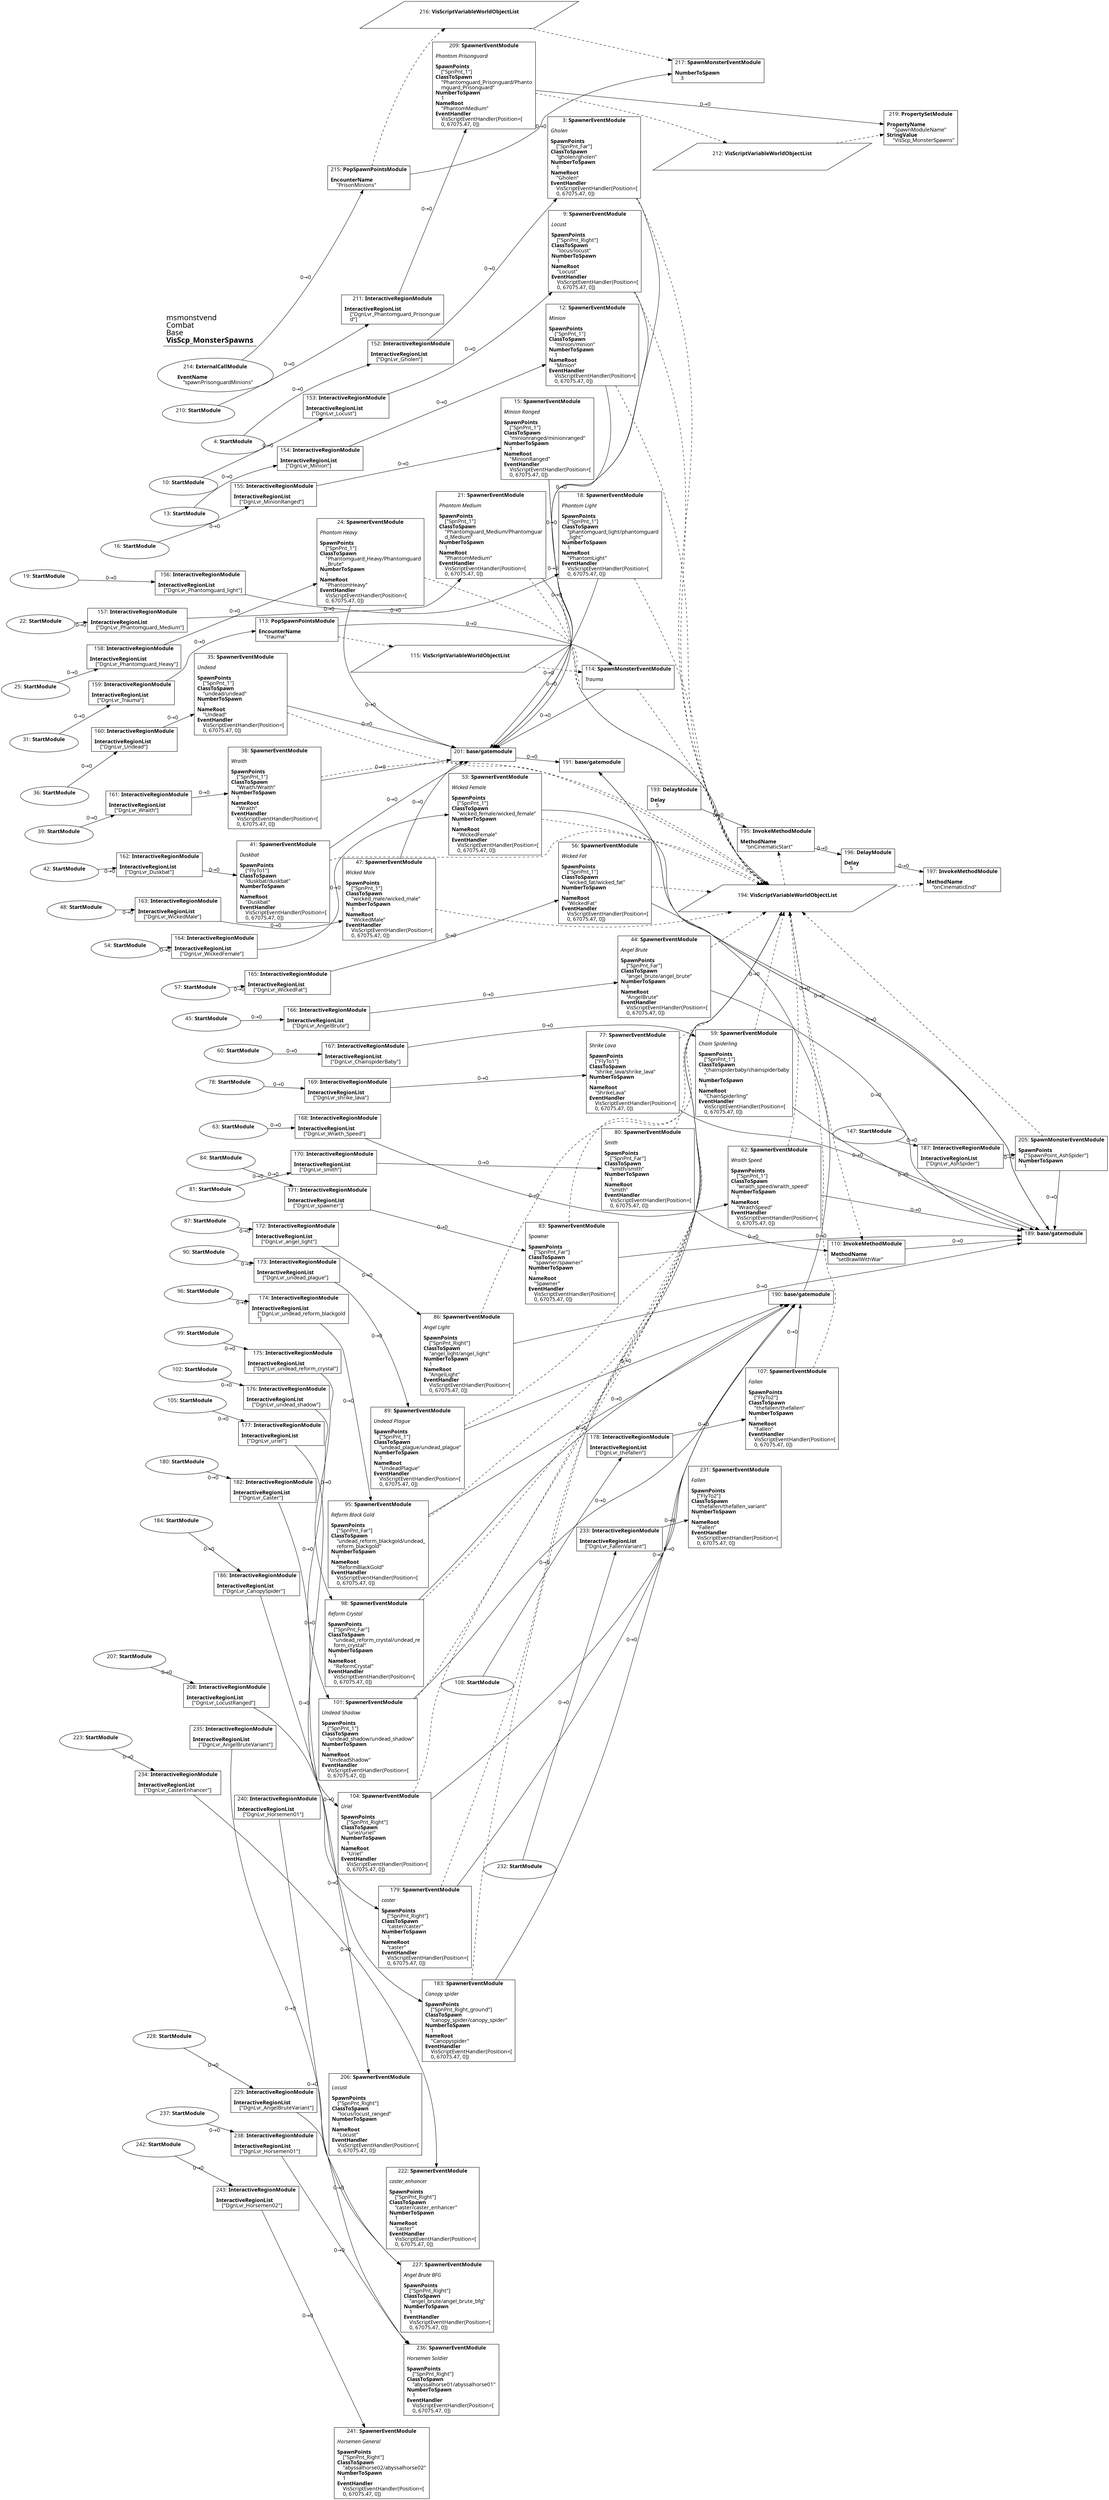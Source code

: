 digraph {
    layout = fdp;
    overlap = prism;
    sep = "+16";
    splines = spline;

    node [ shape = box ];

    graph [ fontname = "Segoe UI" ];
    node [ fontname = "Segoe UI" ];
    edge [ fontname = "Segoe UI" ];

    3 [ label = <3: <b>SpawnerEventModule</b><br/><br/><i>Gholen<br align="left"/></i><br align="left"/><b>SpawnPoints</b><br align="left"/>    [&quot;SpnPnt_Far&quot;]<br align="left"/><b>ClassToSpawn</b><br align="left"/>    &quot;gholen/gholen&quot;<br align="left"/><b>NumberToSpawn</b><br align="left"/>    1<br align="left"/><b>NameRoot</b><br align="left"/>    &quot;Gholen&quot;<br align="left"/><b>EventHandler</b><br align="left"/>    VisScriptEventHandler(Position=[<br align="left"/>    0, 67075.47, 0])<br align="left"/>> ];
    3 [ pos = "0.64400005,-0.109000005!" ];
    3 -> 201 [ label = "0→0" ];
    3 -> 194 [ style = dashed ];

    4 [ label = <4: <b>StartModule</b><br/><br/>> ];
    4 [ shape = oval ]
    4 [ pos = "0.192,-0.109000005!" ];
    4 -> 152 [ label = "0→0" ];

    9 [ label = <9: <b>SpawnerEventModule</b><br/><br/><i>Locust<br align="left"/></i><br align="left"/><b>SpawnPoints</b><br align="left"/>    [&quot;SpnPnt_Right&quot;]<br align="left"/><b>ClassToSpawn</b><br align="left"/>    &quot;locus/locust&quot;<br align="left"/><b>NumberToSpawn</b><br align="left"/>    1<br align="left"/><b>NameRoot</b><br align="left"/>    &quot;Locust&quot;<br align="left"/><b>EventHandler</b><br align="left"/>    VisScriptEventHandler(Position=[<br align="left"/>    0, 67075.47, 0])<br align="left"/>> ];
    9 [ pos = "0.64400005,-0.29700002!" ];
    9 -> 201 [ label = "0→0" ];
    9 -> 194 [ style = dashed ];

    10 [ label = <10: <b>StartModule</b><br/><br/>> ];
    10 [ shape = oval ]
    10 [ pos = "0.192,-0.298!" ];
    10 -> 153 [ label = "0→0" ];

    12 [ label = <12: <b>SpawnerEventModule</b><br/><br/><i>Minion<br align="left"/></i><br align="left"/><b>SpawnPoints</b><br align="left"/>    [&quot;SpnPnt_1&quot;]<br align="left"/><b>ClassToSpawn</b><br align="left"/>    &quot;minion/minion&quot;<br align="left"/><b>NumberToSpawn</b><br align="left"/>    1<br align="left"/><b>NameRoot</b><br align="left"/>    &quot;Minion&quot;<br align="left"/><b>EventHandler</b><br align="left"/>    VisScriptEventHandler(Position=[<br align="left"/>    0, 67075.47, 0])<br align="left"/>> ];
    12 [ pos = "0.648,-0.48100004!" ];
    12 -> 201 [ label = "0→0" ];
    12 -> 194 [ style = dashed ];

    13 [ label = <13: <b>StartModule</b><br/><br/>> ];
    13 [ shape = oval ]
    13 [ pos = "0.18800001,-0.46800002!" ];
    13 -> 154 [ label = "0→0" ];

    15 [ label = <15: <b>SpawnerEventModule</b><br/><br/><i>Minion Ranged<br align="left"/></i><br align="left"/><b>SpawnPoints</b><br align="left"/>    [&quot;SpnPnt_1&quot;]<br align="left"/><b>ClassToSpawn</b><br align="left"/>    &quot;minionranged/minionranged&quot;<br align="left"/><b>NumberToSpawn</b><br align="left"/>    1<br align="left"/><b>NameRoot</b><br align="left"/>    &quot;MinionRanged&quot;<br align="left"/><b>EventHandler</b><br align="left"/>    VisScriptEventHandler(Position=[<br align="left"/>    0, 67075.47, 0])<br align="left"/>> ];
    15 [ pos = "0.64900005,-0.671!" ];
    15 -> 201 [ label = "0→0" ];
    15 -> 194 [ style = dashed ];

    16 [ label = <16: <b>StartModule</b><br/><br/>> ];
    16 [ shape = oval ]
    16 [ pos = "0.186,-0.65900004!" ];
    16 -> 155 [ label = "0→0" ];

    18 [ label = <18: <b>SpawnerEventModule</b><br/><br/><i>Phantom Light<br align="left"/></i><br align="left"/><b>SpawnPoints</b><br align="left"/>    [&quot;SpnPnt_1&quot;]<br align="left"/><b>ClassToSpawn</b><br align="left"/>    &quot;phantomguard_light/phantomguard<br align="left"/>    _light&quot;<br align="left"/><b>NumberToSpawn</b><br align="left"/>    1<br align="left"/><b>NameRoot</b><br align="left"/>    &quot;PhantomLight&quot;<br align="left"/><b>EventHandler</b><br align="left"/>    VisScriptEventHandler(Position=[<br align="left"/>    0, 67075.47, 0])<br align="left"/>> ];
    18 [ pos = "0.68700004,-0.88000005!" ];
    18 -> 201 [ label = "0→0" ];
    18 -> 194 [ style = dashed ];

    19 [ label = <19: <b>StartModule</b><br/><br/>> ];
    19 [ shape = oval ]
    19 [ pos = "0.185,-0.9110001!" ];
    19 -> 156 [ label = "0→0" ];

    21 [ label = <21: <b>SpawnerEventModule</b><br/><br/><i>Phantom Medium<br align="left"/></i><br align="left"/><b>SpawnPoints</b><br align="left"/>    [&quot;SpnPnt_1&quot;]<br align="left"/><b>ClassToSpawn</b><br align="left"/>    &quot;Phantomguard_Medium/Phantomguar<br align="left"/>    d_Medium&quot;<br align="left"/><b>NumberToSpawn</b><br align="left"/>    1<br align="left"/><b>NameRoot</b><br align="left"/>    &quot;PhantomMedium&quot;<br align="left"/><b>EventHandler</b><br align="left"/>    VisScriptEventHandler(Position=[<br align="left"/>    0, 67075.47, 0])<br align="left"/>> ];
    21 [ pos = "0.68,-1.0830001!" ];
    21 -> 201 [ label = "0→0" ];
    21 -> 194 [ style = dashed ];

    22 [ label = <22: <b>StartModule</b><br/><br/>> ];
    22 [ shape = oval ]
    22 [ pos = "0.18300001,-1.0940001!" ];
    22 -> 157 [ label = "0→0" ];

    24 [ label = <24: <b>SpawnerEventModule</b><br/><br/><i>Phantom Heavy<br align="left"/></i><br align="left"/><b>SpawnPoints</b><br align="left"/>    [&quot;SpnPnt_1&quot;]<br align="left"/><b>ClassToSpawn</b><br align="left"/>    &quot;Phantomguard_Heavy/Phantomguard<br align="left"/>    _Brute&quot;<br align="left"/><b>NumberToSpawn</b><br align="left"/>    1<br align="left"/><b>NameRoot</b><br align="left"/>    &quot;PhantomHeavy&quot;<br align="left"/><b>EventHandler</b><br align="left"/>    VisScriptEventHandler(Position=[<br align="left"/>    0, 67075.47, 0])<br align="left"/>> ];
    24 [ pos = "0.683,-1.273!" ];
    24 -> 201 [ label = "0→0" ];
    24 -> 194 [ style = dashed ];

    25 [ label = <25: <b>StartModule</b><br/><br/>> ];
    25 [ shape = oval ]
    25 [ pos = "0.19000001,-1.286!" ];
    25 -> 158 [ label = "0→0" ];

    31 [ label = <31: <b>StartModule</b><br/><br/>> ];
    31 [ shape = oval ]
    31 [ pos = "0.17300001,-1.501!" ];
    31 -> 159 [ label = "0→0" ];

    35 [ label = <35: <b>SpawnerEventModule</b><br/><br/><i>Undead<br align="left"/></i><br align="left"/><b>SpawnPoints</b><br align="left"/>    [&quot;SpnPnt_1&quot;]<br align="left"/><b>ClassToSpawn</b><br align="left"/>    &quot;undead/undead&quot;<br align="left"/><b>NumberToSpawn</b><br align="left"/>    1<br align="left"/><b>NameRoot</b><br align="left"/>    &quot;Undead&quot;<br align="left"/><b>EventHandler</b><br align="left"/>    VisScriptEventHandler(Position=[<br align="left"/>    0, 67075.47, 0])<br align="left"/>> ];
    35 [ pos = "0.72700006,-1.718!" ];
    35 -> 201 [ label = "0→0" ];
    35 -> 194 [ style = dashed ];

    36 [ label = <36: <b>StartModule</b><br/><br/>> ];
    36 [ shape = oval ]
    36 [ pos = "0.18400002,-1.718!" ];
    36 -> 160 [ label = "0→0" ];

    38 [ label = <38: <b>SpawnerEventModule</b><br/><br/><i>Wraith<br align="left"/></i><br align="left"/><b>SpawnPoints</b><br align="left"/>    [&quot;SpnPnt_1&quot;]<br align="left"/><b>ClassToSpawn</b><br align="left"/>    &quot;Wraith/Wraith&quot;<br align="left"/><b>NumberToSpawn</b><br align="left"/>    1<br align="left"/><b>NameRoot</b><br align="left"/>    &quot;Wraith&quot;<br align="left"/><b>EventHandler</b><br align="left"/>    VisScriptEventHandler(Position=[<br align="left"/>    0, 67075.47, 0])<br align="left"/>> ];
    38 [ pos = "0.73600006,-1.9330001!" ];
    38 -> 201 [ label = "0→0" ];
    38 -> 194 [ style = dashed ];

    39 [ label = <39: <b>StartModule</b><br/><br/>> ];
    39 [ shape = oval ]
    39 [ pos = "0.19100001,-1.9330001!" ];
    39 -> 161 [ label = "0→0" ];

    41 [ label = <41: <b>SpawnerEventModule</b><br/><br/><i>Duskbat<br align="left"/></i><br align="left"/><b>SpawnPoints</b><br align="left"/>    [&quot;FlyTo1&quot;]<br align="left"/><b>ClassToSpawn</b><br align="left"/>    &quot;duskbat/duskbat&quot;<br align="left"/><b>NumberToSpawn</b><br align="left"/>    1<br align="left"/><b>NameRoot</b><br align="left"/>    &quot;Duskbat&quot;<br align="left"/><b>EventHandler</b><br align="left"/>    VisScriptEventHandler(Position=[<br align="left"/>    0, 67075.47, 0])<br align="left"/>> ];
    41 [ pos = "0.74700004,-2.1490002!" ];
    41 -> 201 [ label = "0→0" ];
    41 -> 194 [ style = dashed ];

    42 [ label = <42: <b>StartModule</b><br/><br/>> ];
    42 [ shape = oval ]
    42 [ pos = "0.20400001,-2.15!" ];
    42 -> 162 [ label = "0→0" ];

    44 [ label = <44: <b>SpawnerEventModule</b><br/><br/><i>Angel Brute<br align="left"/></i><br align="left"/><b>SpawnPoints</b><br align="left"/>    [&quot;SpnPnt_Far&quot;]<br align="left"/><b>ClassToSpawn</b><br align="left"/>    &quot;angel_brute/angel_brute&quot;<br align="left"/><b>NumberToSpawn</b><br align="left"/>    1<br align="left"/><b>NameRoot</b><br align="left"/>    &quot;AngelBrute&quot;<br align="left"/><b>EventHandler</b><br align="left"/>    VisScriptEventHandler(Position=[<br align="left"/>    0, 67075.47, 0])<br align="left"/>> ];
    44 [ pos = "0.78000003,-3.131!" ];
    44 -> 189 [ label = "0→0" ];
    44 -> 194 [ style = dashed ];

    45 [ label = <45: <b>StartModule</b><br/><br/>> ];
    45 [ shape = oval ]
    45 [ pos = "0.23700002,-3.131!" ];
    45 -> 166 [ label = "0→0" ];

    47 [ label = <47: <b>SpawnerEventModule</b><br/><br/><i>Wicked Male<br align="left"/></i><br align="left"/><b>SpawnPoints</b><br align="left"/>    [&quot;SpnPnt_1&quot;]<br align="left"/><b>ClassToSpawn</b><br align="left"/>    &quot;wicked_male/wicked_male&quot;<br align="left"/><b>NumberToSpawn</b><br align="left"/>    1<br align="left"/><b>NameRoot</b><br align="left"/>    &quot;WickedMale&quot;<br align="left"/><b>EventHandler</b><br align="left"/>    VisScriptEventHandler(Position=[<br align="left"/>    0, 67075.47, 0])<br align="left"/>> ];
    47 [ pos = "0.75500005,-2.3430002!" ];
    47 -> 201 [ label = "0→0" ];
    47 -> 194 [ style = dashed ];

    48 [ label = <48: <b>StartModule</b><br/><br/>> ];
    48 [ shape = oval ]
    48 [ pos = "0.21200001,-2.3430002!" ];
    48 -> 163 [ label = "0→0" ];

    53 [ label = <53: <b>SpawnerEventModule</b><br/><br/><i>Wicked Female<br align="left"/></i><br align="left"/><b>SpawnPoints</b><br align="left"/>    [&quot;SpnPnt_1&quot;]<br align="left"/><b>ClassToSpawn</b><br align="left"/>    &quot;wicked_female/wicked_female&quot;<br align="left"/><b>NumberToSpawn</b><br align="left"/>    1<br align="left"/><b>NameRoot</b><br align="left"/>    &quot;WickedFemale&quot;<br align="left"/><b>EventHandler</b><br align="left"/>    VisScriptEventHandler(Position=[<br align="left"/>    0, 67075.47, 0])<br align="left"/>> ];
    53 [ pos = "0.76100004,-2.7270002!" ];
    53 -> 189 [ label = "0→0" ];
    53 -> 194 [ style = dashed ];

    54 [ label = <54: <b>StartModule</b><br/><br/>> ];
    54 [ shape = oval ]
    54 [ pos = "0.21900001,-2.7270002!" ];
    54 -> 164 [ label = "0→0" ];

    56 [ label = <56: <b>SpawnerEventModule</b><br/><br/><i>Wicked Fat<br align="left"/></i><br align="left"/><b>SpawnPoints</b><br align="left"/>    [&quot;SpnPnt_1&quot;]<br align="left"/><b>ClassToSpawn</b><br align="left"/>    &quot;wicked_fat/wicked_fat&quot;<br align="left"/><b>NumberToSpawn</b><br align="left"/>    1<br align="left"/><b>NameRoot</b><br align="left"/>    &quot;WickedFat&quot;<br align="left"/><b>EventHandler</b><br align="left"/>    VisScriptEventHandler(Position=[<br align="left"/>    0, 67075.47, 0])<br align="left"/>> ];
    56 [ pos = "0.77300006,-2.9380002!" ];
    56 -> 189 [ label = "0→0" ];
    56 -> 194 [ style = dashed ];

    57 [ label = <57: <b>StartModule</b><br/><br/>> ];
    57 [ shape = oval ]
    57 [ pos = "0.23200001,-2.9380002!" ];
    57 -> 165 [ label = "0→0" ];

    59 [ label = <59: <b>SpawnerEventModule</b><br/><br/><i>Chain Spiderling<br align="left"/></i><br align="left"/><b>SpawnPoints</b><br align="left"/>    [&quot;SpnPnt_1&quot;]<br align="left"/><b>ClassToSpawn</b><br align="left"/>    &quot;chainspiderbaby/chainspiderbaby<br align="left"/>    &quot;<br align="left"/><b>NumberToSpawn</b><br align="left"/>    1<br align="left"/><b>NameRoot</b><br align="left"/>    &quot;ChainSpiderling&quot;<br align="left"/><b>EventHandler</b><br align="left"/>    VisScriptEventHandler(Position=[<br align="left"/>    0, 67075.47, 0])<br align="left"/>> ];
    59 [ pos = "0.78700006,-3.3350003!" ];
    59 -> 189 [ label = "0→0" ];
    59 -> 194 [ style = dashed ];

    60 [ label = <60: <b>StartModule</b><br/><br/>> ];
    60 [ shape = oval ]
    60 [ pos = "0.24400002,-3.3320003!" ];
    60 -> 167 [ label = "0→0" ];

    62 [ label = <62: <b>SpawnerEventModule</b><br/><br/><i>Wraith Speed<br align="left"/></i><br align="left"/><b>SpawnPoints</b><br align="left"/>    [&quot;SpnPnt_1&quot;]<br align="left"/><b>ClassToSpawn</b><br align="left"/>    &quot;wraith_speed/wraith_speed&quot;<br align="left"/><b>NumberToSpawn</b><br align="left"/>    1<br align="left"/><b>NameRoot</b><br align="left"/>    &quot;WraithSpeed&quot;<br align="left"/><b>EventHandler</b><br align="left"/>    VisScriptEventHandler(Position=[<br align="left"/>    0, 67075.47, 0])<br align="left"/>> ];
    62 [ pos = "0.79200006,-3.548!" ];
    62 -> 189 [ label = "0→0" ];
    62 -> 194 [ style = dashed ];

    63 [ label = <63: <b>StartModule</b><br/><br/>> ];
    63 [ shape = oval ]
    63 [ pos = "0.25,-3.5160003!" ];
    63 -> 168 [ label = "0→0" ];

    77 [ label = <77: <b>SpawnerEventModule</b><br/><br/><i>Shrike Lava<br align="left"/></i><br align="left"/><b>SpawnPoints</b><br align="left"/>    [&quot;FlyTo1&quot;]<br align="left"/><b>ClassToSpawn</b><br align="left"/>    &quot;shrike_lava/shrike_lava&quot;<br align="left"/><b>NumberToSpawn</b><br align="left"/>    1<br align="left"/><b>NameRoot</b><br align="left"/>    &quot;ShrikeLava&quot;<br align="left"/><b>EventHandler</b><br align="left"/>    VisScriptEventHandler(Position=[<br align="left"/>    0, 67075.47, 0])<br align="left"/>> ];
    77 [ pos = "0.78000003,-4.0690002!" ];
    77 -> 189 [ label = "0→0" ];
    77 -> 194 [ style = dashed ];

    78 [ label = <78: <b>StartModule</b><br/><br/>> ];
    78 [ shape = oval ]
    78 [ pos = "0.24100001,-4.0690002!" ];
    78 -> 169 [ label = "0→0" ];

    80 [ label = <80: <b>SpawnerEventModule</b><br/><br/><i>Smith<br align="left"/></i><br align="left"/><b>SpawnPoints</b><br align="left"/>    [&quot;SpnPnt_Far&quot;]<br align="left"/><b>ClassToSpawn</b><br align="left"/>    &quot;smith/smith&quot;<br align="left"/><b>NumberToSpawn</b><br align="left"/>    1<br align="left"/><b>NameRoot</b><br align="left"/>    &quot;smith&quot;<br align="left"/><b>EventHandler</b><br align="left"/>    VisScriptEventHandler(Position=[<br align="left"/>    0, 67075.47, 0])<br align="left"/>> ];
    80 [ pos = "0.786,-4.262!" ];
    80 -> 110 [ label = "0→0" ];
    80 -> 194 [ style = dashed ];

    81 [ label = <81: <b>StartModule</b><br/><br/>> ];
    81 [ shape = oval ]
    81 [ pos = "0.245,-4.262!" ];
    81 -> 170 [ label = "0→0" ];

    83 [ label = <83: <b>SpawnerEventModule</b><br/><br/><i>Spawner<br align="left"/></i><br align="left"/><b>SpawnPoints</b><br align="left"/>    [&quot;SpnPnt_Far&quot;]<br align="left"/><b>ClassToSpawn</b><br align="left"/>    &quot;spawner/spawner&quot;<br align="left"/><b>NumberToSpawn</b><br align="left"/>    1<br align="left"/><b>NameRoot</b><br align="left"/>    &quot;Spawner&quot;<br align="left"/><b>EventHandler</b><br align="left"/>    VisScriptEventHandler(Position=[<br align="left"/>    0, 67075.47, 0])<br align="left"/>> ];
    83 [ pos = "0.79,-4.445!" ];
    83 -> 189 [ label = "0→0" ];
    83 -> 194 [ style = dashed ];

    84 [ label = <84: <b>StartModule</b><br/><br/>> ];
    84 [ shape = oval ]
    84 [ pos = "0.24900001,-4.445!" ];
    84 -> 171 [ label = "0→0" ];

    86 [ label = <86: <b>SpawnerEventModule</b><br/><br/><i>Angel Light<br align="left"/></i><br align="left"/><b>SpawnPoints</b><br align="left"/>    [&quot;SpnPnt_Right&quot;]<br align="left"/><b>ClassToSpawn</b><br align="left"/>    &quot;angel_light/angel_light&quot;<br align="left"/><b>NumberToSpawn</b><br align="left"/>    1<br align="left"/><b>NameRoot</b><br align="left"/>    &quot;AngelLight&quot;<br align="left"/><b>EventHandler</b><br align="left"/>    VisScriptEventHandler(Position=[<br align="left"/>    0, 67075.47, 0])<br align="left"/>> ];
    86 [ pos = "0.79200006,-4.625!" ];
    86 -> 189 [ label = "0→0" ];
    86 -> 194 [ style = dashed ];

    87 [ label = <87: <b>StartModule</b><br/><br/>> ];
    87 [ shape = oval ]
    87 [ pos = "0.25300002,-4.625!" ];
    87 -> 172 [ label = "0→0" ];

    89 [ label = <89: <b>SpawnerEventModule</b><br/><br/><i>Undead Plague<br align="left"/></i><br align="left"/><b>SpawnPoints</b><br align="left"/>    [&quot;SpnPnt_1&quot;]<br align="left"/><b>ClassToSpawn</b><br align="left"/>    &quot;undead_plague/undead_plague&quot;<br align="left"/><b>NumberToSpawn</b><br align="left"/>    1<br align="left"/><b>NameRoot</b><br align="left"/>    &quot;UndeadPlague&quot;<br align="left"/><b>EventHandler</b><br align="left"/>    VisScriptEventHandler(Position=[<br align="left"/>    0, 67075.47, 0])<br align="left"/>> ];
    89 [ pos = "0.80100006,-4.8100004!" ];
    89 -> 190 [ label = "0→0" ];
    89 -> 194 [ style = dashed ];

    90 [ label = <90: <b>StartModule</b><br/><br/>> ];
    90 [ shape = oval ]
    90 [ pos = "0.26200002,-4.8120003!" ];
    90 -> 173 [ label = "0→0" ];

    95 [ label = <95: <b>SpawnerEventModule</b><br/><br/><i>Reform Black Gold<br align="left"/></i><br align="left"/><b>SpawnPoints</b><br align="left"/>    [&quot;SpnPnt_Far&quot;]<br align="left"/><b>ClassToSpawn</b><br align="left"/>    &quot;undead_reform_blackgold/undead_<br align="left"/>    reform_blackgold&quot;<br align="left"/><b>NumberToSpawn</b><br align="left"/>    1<br align="left"/><b>NameRoot</b><br align="left"/>    &quot;ReformBlackGold&quot;<br align="left"/><b>EventHandler</b><br align="left"/>    VisScriptEventHandler(Position=[<br align="left"/>    0, 67075.47, 0])<br align="left"/>> ];
    95 [ pos = "0.80500007,-4.993!" ];
    95 -> 190 [ label = "0→0" ];
    95 -> 194 [ style = dashed ];

    96 [ label = <96: <b>StartModule</b><br/><br/>> ];
    96 [ shape = oval ]
    96 [ pos = "0.26700002,-4.993!" ];
    96 -> 174 [ label = "0→0" ];

    98 [ label = <98: <b>SpawnerEventModule</b><br/><br/><i>Reform Crystal<br align="left"/></i><br align="left"/><b>SpawnPoints</b><br align="left"/>    [&quot;SpnPnt_Far&quot;]<br align="left"/><b>ClassToSpawn</b><br align="left"/>    &quot;undead_reform_crystal/undead_re<br align="left"/>    form_crystal&quot;<br align="left"/><b>NumberToSpawn</b><br align="left"/>    1<br align="left"/><b>NameRoot</b><br align="left"/>    &quot;ReformCrystal&quot;<br align="left"/><b>EventHandler</b><br align="left"/>    VisScriptEventHandler(Position=[<br align="left"/>    0, 67075.47, 0])<br align="left"/>> ];
    98 [ pos = "0.809,-5.1720004!" ];
    98 -> 190 [ label = "0→0" ];
    98 -> 194 [ style = dashed ];

    99 [ label = <99: <b>StartModule</b><br/><br/>> ];
    99 [ shape = oval ]
    99 [ pos = "0.27,-5.1720004!" ];
    99 -> 175 [ label = "0→0" ];

    101 [ label = <101: <b>SpawnerEventModule</b><br/><br/><i>Undead Shadow<br align="left"/></i><br align="left"/><b>SpawnPoints</b><br align="left"/>    [&quot;SpnPnt_1&quot;]<br align="left"/><b>ClassToSpawn</b><br align="left"/>    &quot;undead_shadow/undead_shadow&quot;<br align="left"/><b>NumberToSpawn</b><br align="left"/>    1<br align="left"/><b>NameRoot</b><br align="left"/>    &quot;UndeadShadow&quot;<br align="left"/><b>EventHandler</b><br align="left"/>    VisScriptEventHandler(Position=[<br align="left"/>    0, 67075.47, 0])<br align="left"/>> ];
    101 [ pos = "0.814,-5.36!" ];
    101 -> 190 [ label = "0→0" ];
    101 -> 194 [ style = dashed ];

    102 [ label = <102: <b>StartModule</b><br/><br/>> ];
    102 [ shape = oval ]
    102 [ pos = "0.275,-5.36!" ];
    102 -> 176 [ label = "0→0" ];

    104 [ label = <104: <b>SpawnerEventModule</b><br/><br/><i>Uriel<br align="left"/></i><br align="left"/><b>SpawnPoints</b><br align="left"/>    [&quot;SpnPnt_Right&quot;]<br align="left"/><b>ClassToSpawn</b><br align="left"/>    &quot;uriel/uriel&quot;<br align="left"/><b>NumberToSpawn</b><br align="left"/>    1<br align="left"/><b>NameRoot</b><br align="left"/>    &quot;Uriel&quot;<br align="left"/><b>EventHandler</b><br align="left"/>    VisScriptEventHandler(Position=[<br align="left"/>    0, 67075.47, 0])<br align="left"/>> ];
    104 [ pos = "0.818,-5.5360003!" ];
    104 -> 190 [ label = "0→0" ];
    104 -> 194 [ style = dashed ];

    105 [ label = <105: <b>StartModule</b><br/><br/>> ];
    105 [ shape = oval ]
    105 [ pos = "0.279,-5.5360003!" ];
    105 -> 177 [ label = "0→0" ];

    107 [ label = <107: <b>SpawnerEventModule</b><br/><br/><i>Fallen<br align="left"/></i><br align="left"/><b>SpawnPoints</b><br align="left"/>    [&quot;FlyTo2&quot;]<br align="left"/><b>ClassToSpawn</b><br align="left"/>    &quot;thefallen/thefallen&quot;<br align="left"/><b>NumberToSpawn</b><br align="left"/>    1<br align="left"/><b>NameRoot</b><br align="left"/>    &quot;Fallen&quot;<br align="left"/><b>EventHandler</b><br align="left"/>    VisScriptEventHandler(Position=[<br align="left"/>    0, 67075.47, 0])<br align="left"/>> ];
    107 [ pos = "2.0110002,-5.556!" ];
    107 -> 190 [ label = "0→0" ];
    107 -> 194 [ style = dashed ];

    108 [ label = <108: <b>StartModule</b><br/><br/>> ];
    108 [ shape = oval ]
    108 [ pos = "1.4720001,-5.556!" ];
    108 -> 178 [ label = "0→0" ];

    110 [ label = <110: <b>InvokeMethodModule</b><br/><br/><b>MethodName</b><br align="left"/>    &quot;setBrawlWithWar&quot;<br align="left"/>> ];
    110 [ pos = "1.151,-4.254!" ];
    110 -> 189 [ label = "0→0" ];
    194 -> 110 [ style = dashed ];

    113 [ label = <113: <b>PopSpawnPointsModule</b><br/><br/><b>EncounterName</b><br align="left"/>    &quot;trauma&quot;<br align="left"/>> ];
    113 [ pos = "0.71000004,-1.516!" ];
    113 -> 114 [ label = "0→0" ];
    113 -> 115 [ style = dashed ];

    114 [ label = <114: <b>SpawnMonsterEventModule</b><br/><br/><i>Trauma<br align="left"/></i><br align="left"/>> ];
    114 [ pos = "0.98200005,-1.516!" ];
    114 -> 201 [ label = "0→0" ];
    115 -> 114 [ style = dashed ];
    114 -> 194 [ style = dashed ];

    115 [ label = <115: <b>VisScriptVariableWorldObjectList</b><br/><br/>> ];
    115 [ shape = parallelogram ]
    115 [ pos = "0.76900005,-1.646!" ];

    147 [ label = <147: <b>StartModule</b><br/><br/>> ];
    147 [ shape = oval ]
    147 [ pos = "1.2080001,-3.341!" ];
    147 -> 187 [ label = "0→0" ];

    152 [ label = <152: <b>InteractiveRegionModule</b><br/><br/><b>InteractiveRegionList</b><br align="left"/>    [&quot;DgnLvr_Gholen&quot;]<br align="left"/>> ];
    152 [ pos = "0.381,-0.109000005!" ];
    152 -> 3 [ label = "0→0" ];

    153 [ label = <153: <b>InteractiveRegionModule</b><br/><br/><b>InteractiveRegionList</b><br align="left"/>    [&quot;DgnLvr_Locust&quot;]<br align="left"/>> ];
    153 [ pos = "0.374,-0.29900002!" ];
    153 -> 9 [ label = "0→0" ];

    154 [ label = <154: <b>InteractiveRegionModule</b><br/><br/><b>InteractiveRegionList</b><br align="left"/>    [&quot;DgnLvr_Minion&quot;]<br align="left"/>> ];
    154 [ pos = "0.372,-0.48900002!" ];
    154 -> 12 [ label = "0→0" ];

    155 [ label = <155: <b>InteractiveRegionModule</b><br/><br/><b>InteractiveRegionList</b><br align="left"/>    [&quot;DgnLvr_MinionRanged&quot;]<br align="left"/>> ];
    155 [ pos = "0.379,-0.643!" ];
    155 -> 15 [ label = "0→0" ];

    156 [ label = <156: <b>InteractiveRegionModule</b><br/><br/><b>InteractiveRegionList</b><br align="left"/>    [&quot;DgnLvr_Phantomguard_light&quot;]<br align="left"/>> ];
    156 [ pos = "0.384,-0.9110001!" ];
    156 -> 18 [ label = "0→0" ];

    157 [ label = <157: <b>InteractiveRegionModule</b><br/><br/><b>InteractiveRegionList</b><br align="left"/>    [&quot;DgnLvr_Phantomguard_Medium&quot;]<br align="left"/>> ];
    157 [ pos = "0.37500003,-1.0960001!" ];
    157 -> 21 [ label = "0→0" ];

    158 [ label = <158: <b>InteractiveRegionModule</b><br/><br/><b>InteractiveRegionList</b><br align="left"/>    [&quot;DgnLvr_Phantomguard_Heavy&quot;]<br align="left"/>> ];
    158 [ pos = "0.381,-1.286!" ];
    158 -> 24 [ label = "0→0" ];

    159 [ label = <159: <b>InteractiveRegionModule</b><br/><br/><b>InteractiveRegionList</b><br align="left"/>    [&quot;DgnLvr_Trauma&quot;]<br align="left"/>> ];
    159 [ pos = "0.39600003,-1.511!" ];
    159 -> 113 [ label = "0→0" ];

    160 [ label = <160: <b>InteractiveRegionModule</b><br/><br/><b>InteractiveRegionList</b><br align="left"/>    [&quot;DgnLvr_Undead&quot;]<br align="left"/>> ];
    160 [ pos = "0.39100003,-1.7190001!" ];
    160 -> 35 [ label = "0→0" ];

    161 [ label = <161: <b>InteractiveRegionModule</b><br/><br/><b>InteractiveRegionList</b><br align="left"/>    [&quot;DgnLvr_Wraith&quot;]<br align="left"/>> ];
    161 [ pos = "0.41500002,-1.9330001!" ];
    161 -> 38 [ label = "0→0" ];

    162 [ label = <162: <b>InteractiveRegionModule</b><br/><br/><b>InteractiveRegionList</b><br align="left"/>    [&quot;DgnLvr_Duskbat&quot;]<br align="left"/>> ];
    162 [ pos = "0.42700002,-2.151!" ];
    162 -> 41 [ label = "0→0" ];

    163 [ label = <163: <b>InteractiveRegionModule</b><br/><br/><b>InteractiveRegionList</b><br align="left"/>    [&quot;DgnLvr_WickedMale&quot;]<br align="left"/>> ];
    163 [ pos = "0.42100003,-2.345!" ];
    163 -> 47 [ label = "0→0" ];

    164 [ label = <164: <b>InteractiveRegionModule</b><br/><br/><b>InteractiveRegionList</b><br align="left"/>    [&quot;DgnLvr_WickedFemale&quot;]<br align="left"/>> ];
    164 [ pos = "0.43500003,-2.736!" ];
    164 -> 53 [ label = "0→0" ];

    165 [ label = <165: <b>InteractiveRegionModule</b><br/><br/><b>InteractiveRegionList</b><br align="left"/>    [&quot;DgnLvr_WickedFat&quot;]<br align="left"/>> ];
    165 [ pos = "0.45200002,-2.94!" ];
    165 -> 56 [ label = "0→0" ];

    166 [ label = <166: <b>InteractiveRegionModule</b><br/><br/><b>InteractiveRegionList</b><br align="left"/>    [&quot;DgnLvr_AngelBrute&quot;]<br align="left"/>> ];
    166 [ pos = "0.47200003,-3.127!" ];
    166 -> 44 [ label = "0→0" ];

    167 [ label = <167: <b>InteractiveRegionModule</b><br/><br/><b>InteractiveRegionList</b><br align="left"/>    [&quot;DgnLvr_ChainspiderBaby&quot;]<br align="left"/>> ];
    167 [ pos = "0.48900002,-3.3350003!" ];
    167 -> 59 [ label = "0→0" ];

    168 [ label = <168: <b>InteractiveRegionModule</b><br/><br/><b>InteractiveRegionList</b><br align="left"/>    [&quot;DgnLvr_Wraith_Speed&quot;]<br align="left"/>> ];
    168 [ pos = "0.47100002,-3.525!" ];
    168 -> 62 [ label = "0→0" ];

    169 [ label = <169: <b>InteractiveRegionModule</b><br/><br/><b>InteractiveRegionList</b><br align="left"/>    [&quot;DgnLvr_shrike_lava&quot;]<br align="left"/>> ];
    169 [ pos = "0.48100004,-4.071!" ];
    169 -> 77 [ label = "0→0" ];

    170 [ label = <170: <b>InteractiveRegionModule</b><br/><br/><b>InteractiveRegionList</b><br align="left"/>    [&quot;DgnLvr_smith&quot;]<br align="left"/>> ];
    170 [ pos = "0.47800002,-4.262!" ];
    170 -> 80 [ label = "0→0" ];

    171 [ label = <171: <b>InteractiveRegionModule</b><br/><br/><b>InteractiveRegionList</b><br align="left"/>    [&quot;DgnLvr_spawner&quot;]<br align="left"/>> ];
    171 [ pos = "0.48200002,-4.4440002!" ];
    171 -> 83 [ label = "0→0" ];

    172 [ label = <172: <b>InteractiveRegionModule</b><br/><br/><b>InteractiveRegionList</b><br align="left"/>    [&quot;DgnLvr_angel_light&quot;]<br align="left"/>> ];
    172 [ pos = "0.48100004,-4.623!" ];
    172 -> 86 [ label = "0→0" ];

    173 [ label = <173: <b>InteractiveRegionModule</b><br/><br/><b>InteractiveRegionList</b><br align="left"/>    [&quot;DgnLvr_undead_plague&quot;]<br align="left"/>> ];
    173 [ pos = "0.485,-4.8120003!" ];
    173 -> 89 [ label = "0→0" ];

    174 [ label = <174: <b>InteractiveRegionModule</b><br/><br/><b>InteractiveRegionList</b><br align="left"/>    [&quot;DgnLvr_undead_reform_blackgold<br align="left"/>    &quot;]<br align="left"/>> ];
    174 [ pos = "0.50100005,-4.997!" ];
    174 -> 95 [ label = "0→0" ];

    175 [ label = <175: <b>InteractiveRegionModule</b><br/><br/><b>InteractiveRegionList</b><br align="left"/>    [&quot;DgnLvr_undead_reform_crystal&quot;]<br align="left"/>> ];
    175 [ pos = "0.51500005,-5.1730003!" ];
    175 -> 98 [ label = "0→0" ];

    176 [ label = <176: <b>InteractiveRegionModule</b><br/><br/><b>InteractiveRegionList</b><br align="left"/>    [&quot;DgnLvr_undead_shadow&quot;]<br align="left"/>> ];
    176 [ pos = "0.513,-5.3650002!" ];
    176 -> 101 [ label = "0→0" ];

    177 [ label = <177: <b>InteractiveRegionModule</b><br/><br/><b>InteractiveRegionList</b><br align="left"/>    [&quot;DgnLvr_uriel&quot;]<br align="left"/>> ];
    177 [ pos = "0.51000005,-5.5480003!" ];
    177 -> 104 [ label = "0→0" ];

    178 [ label = <178: <b>InteractiveRegionModule</b><br/><br/><b>InteractiveRegionList</b><br align="left"/>    [&quot;DgnLvr_thefallen&quot;]<br align="left"/>> ];
    178 [ pos = "1.6990001,-5.5590005!" ];
    178 -> 107 [ label = "0→0" ];

    179 [ label = <179: <b>SpawnerEventModule</b><br/><br/><i>caster<br align="left"/></i><br align="left"/><b>SpawnPoints</b><br align="left"/>    [&quot;SpnPnt_Right&quot;]<br align="left"/><b>ClassToSpawn</b><br align="left"/>    &quot;caster/caster&quot;<br align="left"/><b>NumberToSpawn</b><br align="left"/>    1<br align="left"/><b>NameRoot</b><br align="left"/>    &quot;caster&quot;<br align="left"/><b>EventHandler</b><br align="left"/>    VisScriptEventHandler(Position=[<br align="left"/>    0, 67075.47, 0])<br align="left"/>> ];
    179 [ pos = "0.82600003,-5.7310004!" ];
    179 -> 190 [ label = "0→0" ];
    179 -> 194 [ style = dashed ];

    180 [ label = <180: <b>StartModule</b><br/><br/>> ];
    180 [ shape = oval ]
    180 [ pos = "0.287,-5.7310004!" ];
    180 -> 182 [ label = "0→0" ];

    182 [ label = <182: <b>InteractiveRegionModule</b><br/><br/><b>InteractiveRegionList</b><br align="left"/>    [&quot;DgnLvr_Caster&quot;]<br align="left"/>> ];
    182 [ pos = "0.518,-5.7430005!" ];
    182 -> 179 [ label = "0→0" ];

    183 [ label = <183: <b>SpawnerEventModule</b><br/><br/><i>Canopy spider<br align="left"/></i><br align="left"/><b>SpawnPoints</b><br align="left"/>    [&quot;SpnPnt_Right_ground&quot;]<br align="left"/><b>ClassToSpawn</b><br align="left"/>    &quot;canopy_spider/canopy_spider&quot;<br align="left"/><b>NumberToSpawn</b><br align="left"/>    1<br align="left"/><b>NameRoot</b><br align="left"/>    &quot;Canopyspider&quot;<br align="left"/><b>EventHandler</b><br align="left"/>    VisScriptEventHandler(Position=[<br align="left"/>    0, 67075.47, 0])<br align="left"/>> ];
    183 [ pos = "0.82500005,-5.9240003!" ];
    183 -> 190 [ label = "0→0" ];
    183 -> 194 [ style = dashed ];

    184 [ label = <184: <b>StartModule</b><br/><br/>> ];
    184 [ shape = oval ]
    184 [ pos = "0.286,-5.9240003!" ];
    184 -> 186 [ label = "0→0" ];

    186 [ label = <186: <b>InteractiveRegionModule</b><br/><br/><b>InteractiveRegionList</b><br align="left"/>    [&quot;DgnLvr_CanopySpider&quot;]<br align="left"/>> ];
    186 [ pos = "0.517,-5.9360003!" ];
    186 -> 183 [ label = "0→0" ];

    187 [ label = <187: <b>InteractiveRegionModule</b><br/><br/><b>InteractiveRegionList</b><br align="left"/>    [&quot;DgnLvr_AshSpider&quot;]<br align="left"/>> ];
    187 [ pos = "1.373,-3.341!" ];
    187 -> 205 [ label = "0→0" ];

    189 [ label = <189: <b>base/gatemodule</b><br/><br/>> ];
    189 [ pos = "1.8240001,-4.1660004!" ];
    189 -> 191 [ label = "0→0" ];

    190 [ label = <190: <b>base/gatemodule</b><br/><br/>> ];
    190 [ pos = "1.667,-4.7120004!" ];
    190 -> 191 [ label = "0→0" ];

    191 [ label = <191: <b>base/gatemodule</b><br/><br/>> ];
    191 [ pos = "1.8640001,-1.718!" ];

    193 [ label = <193: <b>DelayModule</b><br/><br/><b>Delay</b><br align="left"/>    5<br align="left"/>> ];
    193 [ pos = "2.035,-1.728!" ];
    193 -> 195 [ label = "0→0" ];

    194 [ label = <194: <b>VisScriptVariableWorldObjectList</b><br/><br/>> ];
    194 [ shape = parallelogram ]
    194 [ pos = "2.0210001,-1.9970001!" ];

    195 [ label = <195: <b>InvokeMethodModule</b><br/><br/><b>MethodName</b><br align="left"/>    &quot;onCinematicStart&quot;<br align="left"/>> ];
    195 [ pos = "2.187,-1.7360001!" ];
    195 -> 196 [ label = "0→0" ];
    194 -> 195 [ style = dashed ];

    196 [ label = <196: <b>DelayModule</b><br/><br/><b>Delay</b><br align="left"/>    5<br align="left"/>> ];
    196 [ pos = "2.3990002,-1.7320001!" ];
    196 -> 197 [ label = "0→0" ];

    197 [ label = <197: <b>InvokeMethodModule</b><br/><br/><b>MethodName</b><br align="left"/>    &quot;onCinematicEnd&quot;<br align="left"/>> ];
    197 [ pos = "2.5530002,-1.7400001!" ];
    194 -> 197 [ style = dashed ];

    201 [ label = <201: <b>base/gatemodule</b><br/><br/>> ];
    201 [ pos = "1.411,-1.9380001!" ];
    201 -> 191 [ label = "0→0" ];

    205 [ label = <205: <b>SpawnMonsterEventModule</b><br/><br/><b>SpawnPoints</b><br align="left"/>    [&quot;SpawnPoint_AshSpider&quot;]<br align="left"/><b>NumberToSpawn</b><br align="left"/>    1<br align="left"/>> ];
    205 [ pos = "1.674,-3.3450003!" ];
    205 -> 189 [ label = "0→0" ];
    205 -> 194 [ style = dashed ];

    206 [ label = <206: <b>SpawnerEventModule</b><br/><br/><i>Locust<br align="left"/></i><br align="left"/><b>SpawnPoints</b><br align="left"/>    [&quot;SpnPnt_Right&quot;]<br align="left"/><b>ClassToSpawn</b><br align="left"/>    &quot;locus/locust_ranged&quot;<br align="left"/><b>NumberToSpawn</b><br align="left"/>    1<br align="left"/><b>NameRoot</b><br align="left"/>    &quot;Locust&quot;<br align="left"/><b>EventHandler</b><br align="left"/>    VisScriptEventHandler(Position=[<br align="left"/>    0, 67075.47, 0])<br align="left"/>> ];
    206 [ pos = "0.77800006,-6.1330004!" ];

    207 [ label = <207: <b>StartModule</b><br/><br/>> ];
    207 [ shape = oval ]
    207 [ pos = "0.30900002,-6.155!" ];
    207 -> 208 [ label = "0→0" ];

    208 [ label = <208: <b>InteractiveRegionModule</b><br/><br/><b>InteractiveRegionList</b><br align="left"/>    [&quot;DgnLvr_LocustRanged&quot;]<br align="left"/>> ];
    208 [ pos = "0.513,-6.137!" ];
    208 -> 206 [ label = "0→0" ];

    209 [ label = <209: <b>SpawnerEventModule</b><br/><br/><i>Phantom Prisonguard<br align="left"/></i><br align="left"/><b>SpawnPoints</b><br align="left"/>    [&quot;SpnPnt_1&quot;]<br align="left"/><b>ClassToSpawn</b><br align="left"/>    &quot;Phantomguard_Prisonguard/Phanto<br align="left"/>    mguard_Prisonguard&quot;<br align="left"/><b>NumberToSpawn</b><br align="left"/>    1<br align="left"/><b>NameRoot</b><br align="left"/>    &quot;PhantomMedium&quot;<br align="left"/><b>EventHandler</b><br align="left"/>    VisScriptEventHandler(Position=[<br align="left"/>    0, 67075.47, 0])<br align="left"/>> ];
    209 [ pos = "0.65900004,0.093!" ];
    209 -> 219 [ label = "0→0" ];
    209 -> 212 [ style = dashed ];

    210 [ label = <210: <b>StartModule</b><br/><br/>> ];
    210 [ shape = oval ]
    210 [ pos = "0.162,0.082!" ];
    210 -> 211 [ label = "0→0" ];

    211 [ label = <211: <b>InteractiveRegionModule</b><br/><br/><b>InteractiveRegionList</b><br align="left"/>    [&quot;DgnLvr_Phantomguard_Prisonguar<br align="left"/>    d&quot;]<br align="left"/>> ];
    211 [ pos = "0.354,0.080000006!" ];
    211 -> 209 [ label = "0→0" ];

    212 [ label = <212: <b>VisScriptVariableWorldObjectList</b><br/><br/>> ];
    212 [ shape = parallelogram ]
    212 [ pos = "0.90700006,-0.041!" ];

    214 [ label = <214: <b>ExternalCallModule</b><br/><br/><b>EventName</b><br align="left"/>    &quot;spawnPrisonguardMinions&quot;<br align="left"/>> ];
    214 [ shape = oval ]
    214 [ pos = "0.165,0.22600001!" ];
    214 -> 215 [ label = "0→0" ];

    215 [ label = <215: <b>PopSpawnPointsModule</b><br/><br/><b>EncounterName</b><br align="left"/>    &quot;PrisonMinions&quot;<br align="left"/>> ];
    215 [ pos = "0.39100003,0.224!" ];
    215 -> 217 [ label = "0→0" ];
    215 -> 216 [ style = dashed ];

    216 [ label = <216: <b>VisScriptVariableWorldObjectList</b><br/><br/>> ];
    216 [ shape = parallelogram ]
    216 [ pos = "0.638,0.155!" ];

    217 [ label = <217: <b>SpawnMonsterEventModule</b><br/><br/><b>NumberToSpawn</b><br align="left"/>    3<br align="left"/>> ];
    217 [ pos = "0.85800004,0.252!" ];
    216 -> 217 [ style = dashed ];

    219 [ label = <219: <b>PropertySetModule</b><br/><br/><b>PropertyName</b><br align="left"/>    &quot;SpawnModuleName&quot;<br align="left"/><b>StringValue</b><br align="left"/>    &quot;VisScp_MonsterSpawns&quot;<br align="left"/>> ];
    219 [ pos = "1.1400001,0.015000001!" ];
    212 -> 219 [ style = dashed ];

    222 [ label = <222: <b>SpawnerEventModule</b><br/><br/><i>caster_enhancer<br align="left"/></i><br align="left"/><b>SpawnPoints</b><br align="left"/>    [&quot;SpnPnt_Right&quot;]<br align="left"/><b>ClassToSpawn</b><br align="left"/>    &quot;caster/caster_enhancer&quot;<br align="left"/><b>NumberToSpawn</b><br align="left"/>    1<br align="left"/><b>NameRoot</b><br align="left"/>    &quot;caster&quot;<br align="left"/><b>EventHandler</b><br align="left"/>    VisScriptEventHandler(Position=[<br align="left"/>    0, 67075.47, 0])<br align="left"/>> ];
    222 [ pos = "0.76900005,-6.359!" ];

    223 [ label = <223: <b>StartModule</b><br/><br/>> ];
    223 [ shape = oval ]
    223 [ pos = "0.3,-6.3810005!" ];
    223 -> 234 [ label = "0→0" ];

    227 [ label = <227: <b>SpawnerEventModule</b><br/><br/><i>Angel Brute BFG<br align="left"/></i><br align="left"/><b>SpawnPoints</b><br align="left"/>    [&quot;SpnPnt_Right&quot;]<br align="left"/><b>ClassToSpawn</b><br align="left"/>    &quot;angel_brute/angel_brute_bfg&quot;<br align="left"/><b>NumberToSpawn</b><br align="left"/>    1<br align="left"/><b>EventHandler</b><br align="left"/>    VisScriptEventHandler(Position=[<br align="left"/>    0, 67075.47, 0])<br align="left"/>> ];
    227 [ pos = "0.772,-6.577!" ];

    228 [ label = <228: <b>StartModule</b><br/><br/>> ];
    228 [ shape = oval ]
    228 [ pos = "0.303,-6.5990005!" ];
    228 -> 229 [ label = "0→0" ];

    229 [ label = <229: <b>InteractiveRegionModule</b><br/><br/><b>InteractiveRegionList</b><br align="left"/>    [&quot;DgnLvr_AngelBruteVariant&quot;]<br align="left"/>> ];
    229 [ pos = "0.492,-6.6010003!" ];
    229 -> 227 [ label = "0→0" ];

    231 [ label = <231: <b>SpawnerEventModule</b><br/><br/><i>Fallen<br align="left"/></i><br align="left"/><b>SpawnPoints</b><br align="left"/>    [&quot;FlyTo2&quot;]<br align="left"/><b>ClassToSpawn</b><br align="left"/>    &quot;thefallen/thefallen_variant&quot;<br align="left"/><b>NumberToSpawn</b><br align="left"/>    1<br align="left"/><b>NameRoot</b><br align="left"/>    &quot;Fallen&quot;<br align="left"/><b>EventHandler</b><br align="left"/>    VisScriptEventHandler(Position=[<br align="left"/>    0, 67075.47, 0])<br align="left"/>> ];
    231 [ pos = "2.0240002,-5.755!" ];

    232 [ label = <232: <b>StartModule</b><br/><br/>> ];
    232 [ shape = oval ]
    232 [ pos = "1.485,-5.755!" ];
    232 -> 233 [ label = "0→0" ];

    233 [ label = <233: <b>InteractiveRegionModule</b><br/><br/><b>InteractiveRegionList</b><br align="left"/>    [&quot;DgnLvr_FallenVariant&quot;]<br align="left"/>> ];
    233 [ pos = "1.7120001,-5.7580004!" ];
    233 -> 231 [ label = "0→0" ];

    234 [ label = <234: <b>InteractiveRegionModule</b><br/><br/><b>InteractiveRegionList</b><br align="left"/>    [&quot;DgnLvr_CasterEnhancer&quot;]<br align="left"/>> ];
    234 [ pos = "0.48100004,-6.374!" ];
    234 -> 222 [ label = "0→0" ];

    235 [ label = <235: <b>InteractiveRegionModule</b><br/><br/><b>InteractiveRegionList</b><br align="left"/>    [&quot;DgnLvr_AngelBruteVariant&quot;]<br align="left"/>> ];
    235 [ pos = "0.492,-6.6010003!" ];
    235 -> 227 [ label = "0→0" ];

    236 [ label = <236: <b>SpawnerEventModule</b><br/><br/><i>Horsemen Soldier<br align="left"/></i><br align="left"/><b>SpawnPoints</b><br align="left"/>    [&quot;SpnPnt_Right&quot;]<br align="left"/><b>ClassToSpawn</b><br align="left"/>    &quot;abyssalhorse01/abyssalhorse01&quot;<br align="left"/><b>NumberToSpawn</b><br align="left"/>    1<br align="left"/><b>EventHandler</b><br align="left"/>    VisScriptEventHandler(Position=[<br align="left"/>    0, 67075.47, 0])<br align="left"/>> ];
    236 [ pos = "0.758,-6.7860003!" ];

    237 [ label = <237: <b>StartModule</b><br/><br/>> ];
    237 [ shape = oval ]
    237 [ pos = "0.28,-6.8450003!" ];
    237 -> 238 [ label = "0→0" ];

    238 [ label = <238: <b>InteractiveRegionModule</b><br/><br/><b>InteractiveRegionList</b><br align="left"/>    [&quot;DgnLvr_Horsemen01&quot;]<br align="left"/>> ];
    238 [ pos = "0.47100002,-6.8020005!" ];
    238 -> 236 [ label = "0→0" ];

    240 [ label = <240: <b>InteractiveRegionModule</b><br/><br/><b>InteractiveRegionList</b><br align="left"/>    [&quot;DgnLvr_Horsemen01&quot;]<br align="left"/>> ];
    240 [ pos = "0.47100002,-6.8020005!" ];
    240 -> 236 [ label = "0→0" ];

    241 [ label = <241: <b>SpawnerEventModule</b><br/><br/><i>Horsemen General<br align="left"/></i><br align="left"/><b>SpawnPoints</b><br align="left"/>    [&quot;SpnPnt_Right&quot;]<br align="left"/><b>ClassToSpawn</b><br align="left"/>    &quot;abyssalhorse02/abyssalhorse02&quot;<br align="left"/><b>NumberToSpawn</b><br align="left"/>    1<br align="left"/><b>EventHandler</b><br align="left"/>    VisScriptEventHandler(Position=[<br align="left"/>    0, 67075.47, 0])<br align="left"/>> ];
    241 [ pos = "0.75500005,-6.9900002!" ];

    242 [ label = <242: <b>StartModule</b><br/><br/>> ];
    242 [ shape = oval ]
    242 [ pos = "0.27800003,-7.0530005!" ];
    242 -> 243 [ label = "0→0" ];

    243 [ label = <243: <b>InteractiveRegionModule</b><br/><br/><b>InteractiveRegionList</b><br align="left"/>    [&quot;DgnLvr_Horsemen02&quot;]<br align="left"/>> ];
    243 [ pos = "0.47300002,-7.011!" ];
    243 -> 241 [ label = "0→0" ];

    title [ pos = "0.16100001,0.25300002!" ];
    title [ shape = underline ];
    title [ label = <<font point-size="20">msmonstvend<br align="left"/>Combat<br align="left"/>Base<br align="left"/><b>VisScp_MonsterSpawns</b><br align="left"/></font>> ];
}
